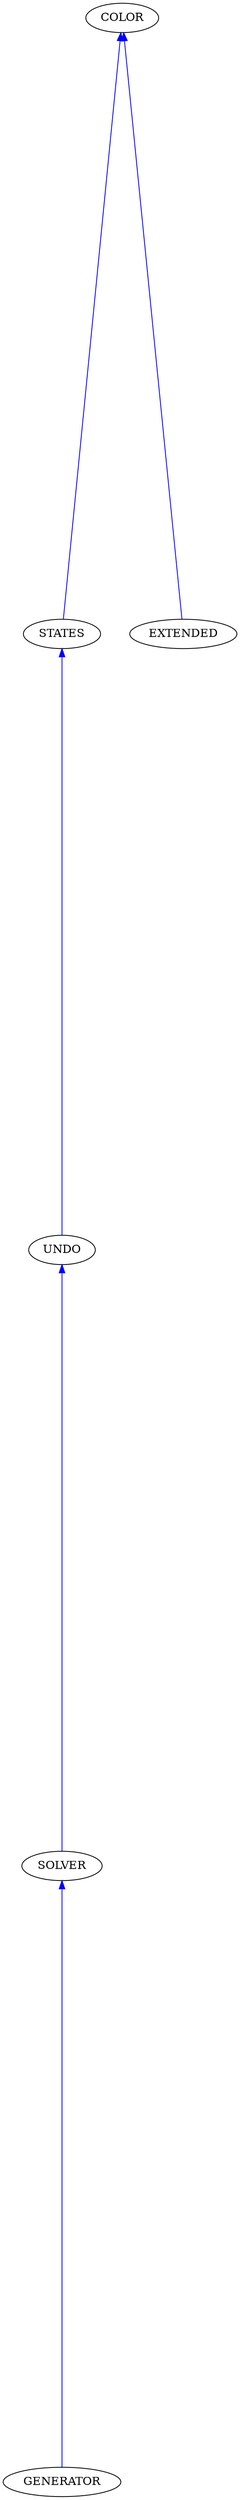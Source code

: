 digraph G {
  compound = true;
  rankdir = "BT"; 
  nodesep= 0.5;
  ranksep =  10; 

 // CO-OCCURENCE GROUPS 

 // IMPLICATION 
//"A" -> "B" [lhead = cluster_0;color="blue"]
"GENERATOR" -> "SOLVER"[color="blue"]
"SOLVER" -> "UNDO"[color="blue"]
"UNDO" -> "STATES"[color="blue"]
"STATES" -> "COLOR"[color="blue"]
"EXTENDED" -> "COLOR"[color="blue"]

 // MUTEX 
//"A" ->! "C" [arrowhead=invdot;color="red";] 
}